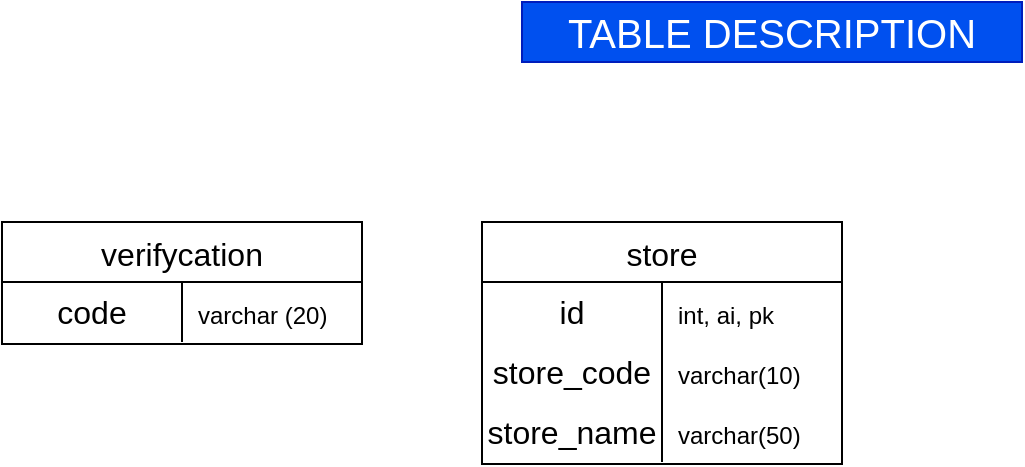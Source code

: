 <mxfile version="21.3.7" type="github" pages="2">
  <diagram name="Table Desc" id="ST5IkM-M1hZHzCc8drvt">
    <mxGraphModel dx="880" dy="462" grid="1" gridSize="10" guides="1" tooltips="1" connect="1" arrows="1" fold="1" page="1" pageScale="1" pageWidth="850" pageHeight="1100" math="0" shadow="0">
      <root>
        <mxCell id="0" />
        <mxCell id="1" parent="0" />
        <mxCell id="0JF9NhmOwEg6NhnN-ZLB-1" value="verifycation" style="shape=table;startSize=30;container=1;collapsible=0;childLayout=tableLayout;fixedRows=1;rowLines=0;fontStyle=0;strokeColor=default;fontSize=16;" parent="1" vertex="1">
          <mxGeometry x="40" y="120" width="180" height="61" as="geometry" />
        </mxCell>
        <mxCell id="0JF9NhmOwEg6NhnN-ZLB-2" value="" style="shape=tableRow;horizontal=0;startSize=0;swimlaneHead=0;swimlaneBody=0;top=0;left=0;bottom=0;right=0;collapsible=0;dropTarget=0;fillColor=none;points=[[0,0.5],[1,0.5]];portConstraint=eastwest;strokeColor=inherit;fontSize=16;" parent="0JF9NhmOwEg6NhnN-ZLB-1" vertex="1">
          <mxGeometry y="30" width="180" height="30" as="geometry" />
        </mxCell>
        <mxCell id="0JF9NhmOwEg6NhnN-ZLB-3" value="code" style="shape=partialRectangle;html=1;whiteSpace=wrap;connectable=0;fillColor=none;top=0;left=0;bottom=0;right=0;overflow=hidden;pointerEvents=1;strokeColor=inherit;fontSize=16;" parent="0JF9NhmOwEg6NhnN-ZLB-2" vertex="1">
          <mxGeometry width="90" height="30" as="geometry">
            <mxRectangle width="90" height="30" as="alternateBounds" />
          </mxGeometry>
        </mxCell>
        <mxCell id="0JF9NhmOwEg6NhnN-ZLB-4" value="&lt;font style=&quot;font-size: 12px;&quot;&gt;varchar (20)&lt;/font&gt;" style="shape=partialRectangle;html=1;whiteSpace=wrap;connectable=0;fillColor=none;top=0;left=0;bottom=0;right=0;align=left;spacingLeft=6;overflow=hidden;strokeColor=inherit;fontSize=16;" parent="0JF9NhmOwEg6NhnN-ZLB-2" vertex="1">
          <mxGeometry x="90" width="90" height="30" as="geometry">
            <mxRectangle width="90" height="30" as="alternateBounds" />
          </mxGeometry>
        </mxCell>
        <mxCell id="Yq0hop_wmB0mXFqBZr8J-1" value="TABLE DESCRIPTION" style="text;html=1;strokeColor=#001DBC;fillColor=#0050ef;align=center;verticalAlign=middle;whiteSpace=wrap;rounded=0;fontColor=#ffffff;fontSize=20;" vertex="1" parent="1">
          <mxGeometry x="300" y="10" width="250" height="30" as="geometry" />
        </mxCell>
        <mxCell id="Yq0hop_wmB0mXFqBZr8J-3" value="store" style="shape=table;startSize=30;container=1;collapsible=0;childLayout=tableLayout;fixedRows=1;rowLines=0;fontStyle=0;strokeColor=default;fontSize=16;" vertex="1" parent="1">
          <mxGeometry x="280" y="120" width="180" height="121" as="geometry" />
        </mxCell>
        <mxCell id="Yq0hop_wmB0mXFqBZr8J-4" value="" style="shape=tableRow;horizontal=0;startSize=0;swimlaneHead=0;swimlaneBody=0;top=0;left=0;bottom=0;right=0;collapsible=0;dropTarget=0;fillColor=none;points=[[0,0.5],[1,0.5]];portConstraint=eastwest;strokeColor=inherit;fontSize=16;rounded=0;" vertex="1" parent="Yq0hop_wmB0mXFqBZr8J-3">
          <mxGeometry y="30" width="180" height="30" as="geometry" />
        </mxCell>
        <mxCell id="Yq0hop_wmB0mXFqBZr8J-5" value="id" style="shape=partialRectangle;html=1;whiteSpace=wrap;connectable=0;fillColor=none;top=0;left=0;bottom=0;right=0;overflow=hidden;pointerEvents=1;strokeColor=inherit;fontSize=16;" vertex="1" parent="Yq0hop_wmB0mXFqBZr8J-4">
          <mxGeometry width="90" height="30" as="geometry">
            <mxRectangle width="90" height="30" as="alternateBounds" />
          </mxGeometry>
        </mxCell>
        <mxCell id="Yq0hop_wmB0mXFqBZr8J-6" value="&lt;font style=&quot;font-size: 12px;&quot;&gt;int, ai, pk&lt;/font&gt;" style="shape=partialRectangle;html=1;whiteSpace=wrap;connectable=0;fillColor=none;top=0;left=0;bottom=0;right=0;align=left;spacingLeft=6;overflow=hidden;strokeColor=inherit;fontSize=16;" vertex="1" parent="Yq0hop_wmB0mXFqBZr8J-4">
          <mxGeometry x="90" width="90" height="30" as="geometry">
            <mxRectangle width="90" height="30" as="alternateBounds" />
          </mxGeometry>
        </mxCell>
        <mxCell id="PGHy63v9_idneFiuRonT-7" value="" style="shape=tableRow;horizontal=0;startSize=0;swimlaneHead=0;swimlaneBody=0;top=0;left=0;bottom=0;right=0;collapsible=0;dropTarget=0;fillColor=none;points=[[0,0.5],[1,0.5]];portConstraint=eastwest;strokeColor=inherit;fontSize=16;rounded=0;" vertex="1" parent="Yq0hop_wmB0mXFqBZr8J-3">
          <mxGeometry y="60" width="180" height="30" as="geometry" />
        </mxCell>
        <mxCell id="PGHy63v9_idneFiuRonT-8" value="store_code" style="shape=partialRectangle;html=1;whiteSpace=wrap;connectable=0;fillColor=none;top=0;left=0;bottom=0;right=0;overflow=hidden;pointerEvents=1;strokeColor=inherit;fontSize=16;" vertex="1" parent="PGHy63v9_idneFiuRonT-7">
          <mxGeometry width="90" height="30" as="geometry">
            <mxRectangle width="90" height="30" as="alternateBounds" />
          </mxGeometry>
        </mxCell>
        <mxCell id="PGHy63v9_idneFiuRonT-9" value="&lt;font style=&quot;font-size: 12px;&quot;&gt;varchar(10)&lt;/font&gt;" style="shape=partialRectangle;html=1;whiteSpace=wrap;connectable=0;fillColor=none;top=0;left=0;bottom=0;right=0;align=left;spacingLeft=6;overflow=hidden;strokeColor=inherit;fontSize=16;" vertex="1" parent="PGHy63v9_idneFiuRonT-7">
          <mxGeometry x="90" width="90" height="30" as="geometry">
            <mxRectangle width="90" height="30" as="alternateBounds" />
          </mxGeometry>
        </mxCell>
        <mxCell id="PGHy63v9_idneFiuRonT-4" value="" style="shape=tableRow;horizontal=0;startSize=0;swimlaneHead=0;swimlaneBody=0;top=0;left=0;bottom=0;right=0;collapsible=0;dropTarget=0;fillColor=none;points=[[0,0.5],[1,0.5]];portConstraint=eastwest;strokeColor=inherit;fontSize=16;" vertex="1" parent="Yq0hop_wmB0mXFqBZr8J-3">
          <mxGeometry y="90" width="180" height="30" as="geometry" />
        </mxCell>
        <mxCell id="PGHy63v9_idneFiuRonT-5" value="store_name" style="shape=partialRectangle;html=1;whiteSpace=wrap;connectable=0;fillColor=none;top=0;left=0;bottom=0;right=0;overflow=hidden;pointerEvents=1;strokeColor=inherit;fontSize=16;" vertex="1" parent="PGHy63v9_idneFiuRonT-4">
          <mxGeometry width="90" height="30" as="geometry">
            <mxRectangle width="90" height="30" as="alternateBounds" />
          </mxGeometry>
        </mxCell>
        <mxCell id="PGHy63v9_idneFiuRonT-6" value="&lt;font style=&quot;font-size: 12px;&quot;&gt;varchar(50)&lt;/font&gt;" style="shape=partialRectangle;html=1;whiteSpace=wrap;connectable=0;fillColor=none;top=0;left=0;bottom=0;right=0;align=left;spacingLeft=6;overflow=hidden;strokeColor=inherit;fontSize=16;" vertex="1" parent="PGHy63v9_idneFiuRonT-4">
          <mxGeometry x="90" width="90" height="30" as="geometry">
            <mxRectangle width="90" height="30" as="alternateBounds" />
          </mxGeometry>
        </mxCell>
      </root>
    </mxGraphModel>
  </diagram>
  <diagram id="L6fYZIgM-kx8qNFlMRut" name="Flowcart">
    <mxGraphModel dx="880" dy="462" grid="1" gridSize="10" guides="1" tooltips="1" connect="1" arrows="1" fold="1" page="1" pageScale="1" pageWidth="850" pageHeight="1100" math="0" shadow="0">
      <root>
        <mxCell id="0" />
        <mxCell id="1" parent="0" />
        <mxCell id="GVKyF7N5ZkTrnSUsUzHn-4" value="" style="edgeStyle=orthogonalEdgeStyle;rounded=0;orthogonalLoop=1;jettySize=auto;html=1;" edge="1" parent="1" source="GVKyF7N5ZkTrnSUsUzHn-3" target="ZNLnqomUWYNI1v338CHv-5">
          <mxGeometry relative="1" as="geometry" />
        </mxCell>
        <mxCell id="GVKyF7N5ZkTrnSUsUzHn-7" value="" style="edgeStyle=orthogonalEdgeStyle;rounded=0;orthogonalLoop=1;jettySize=auto;html=1;" edge="1" parent="1" source="GVKyF7N5ZkTrnSUsUzHn-3" target="GVKyF7N5ZkTrnSUsUzHn-6">
          <mxGeometry relative="1" as="geometry" />
        </mxCell>
        <mxCell id="GVKyF7N5ZkTrnSUsUzHn-3" value="&lt;p style=&quot;line-height: 100%;&quot;&gt;&lt;font style=&quot;&quot;&gt;&lt;span style=&quot;font-size: 12px; background-color: initial;&quot;&gt;check num rows table&lt;/span&gt;&lt;br&gt;&lt;span style=&quot;background-color: initial;&quot;&gt;&lt;font style=&quot;font-size: 12px;&quot;&gt;store&lt;/font&gt;&lt;/span&gt;&lt;/font&gt;&lt;/p&gt;" style="rhombus;whiteSpace=wrap;html=1;align=center;" vertex="1" parent="1">
          <mxGeometry x="383" y="180" width="85" height="80" as="geometry" />
        </mxCell>
        <mxCell id="ZNLnqomUWYNI1v338CHv-1" value="FLOWCHART" style="text;html=1;strokeColor=#001DBC;fillColor=#0050ef;align=center;verticalAlign=middle;whiteSpace=wrap;rounded=0;fontColor=#ffffff;fontSize=20;" vertex="1" parent="1">
          <mxGeometry x="300" y="10" width="250" height="30" as="geometry" />
        </mxCell>
        <mxCell id="GVKyF7N5ZkTrnSUsUzHn-5" value="" style="edgeStyle=orthogonalEdgeStyle;rounded=0;orthogonalLoop=1;jettySize=auto;html=1;" edge="1" parent="1" source="ZNLnqomUWYNI1v338CHv-3" target="GVKyF7N5ZkTrnSUsUzHn-3">
          <mxGeometry relative="1" as="geometry" />
        </mxCell>
        <mxCell id="ZNLnqomUWYNI1v338CHv-3" value="Start" style="rounded=1;whiteSpace=wrap;html=1;arcSize=50;" vertex="1" parent="1">
          <mxGeometry x="378" y="80" width="95" height="50" as="geometry" />
        </mxCell>
        <mxCell id="ZNLnqomUWYNI1v338CHv-12" value="" style="edgeStyle=orthogonalEdgeStyle;rounded=0;orthogonalLoop=1;jettySize=auto;html=1;" edge="1" parent="1" source="ZNLnqomUWYNI1v338CHv-5" target="ZNLnqomUWYNI1v338CHv-7">
          <mxGeometry relative="1" as="geometry" />
        </mxCell>
        <mxCell id="ZNLnqomUWYNI1v338CHv-5" value="user input the email / wa&amp;nbsp;" style="shape=parallelogram;perimeter=parallelogramPerimeter;whiteSpace=wrap;html=1;fixedSize=1;direction=west;" vertex="1" parent="1">
          <mxGeometry x="180" y="200" width="105" height="40" as="geometry" />
        </mxCell>
        <mxCell id="ZNLnqomUWYNI1v338CHv-7" value="send code verification and insert to DB" style="rounded=1;whiteSpace=wrap;html=1;" vertex="1" parent="1">
          <mxGeometry x="197.5" y="280" width="70" height="60" as="geometry" />
        </mxCell>
        <mxCell id="ZNLnqomUWYNI1v338CHv-13" value="nums row = 0" style="text;html=1;strokeColor=none;fillColor=none;align=center;verticalAlign=middle;whiteSpace=wrap;rounded=0;" vertex="1" parent="1">
          <mxGeometry x="298" y="200" width="80" height="30" as="geometry" />
        </mxCell>
        <mxCell id="GVKyF7N5ZkTrnSUsUzHn-6" value="&lt;font style=&quot;font-size: 9px;&quot;&gt;user choice store or create new store&lt;/font&gt;" style="shape=parallelogram;perimeter=parallelogramPerimeter;whiteSpace=wrap;html=1;fixedSize=1;direction=west;" vertex="1" parent="1">
          <mxGeometry x="560" y="200" width="105" height="40" as="geometry" />
        </mxCell>
      </root>
    </mxGraphModel>
  </diagram>
</mxfile>
